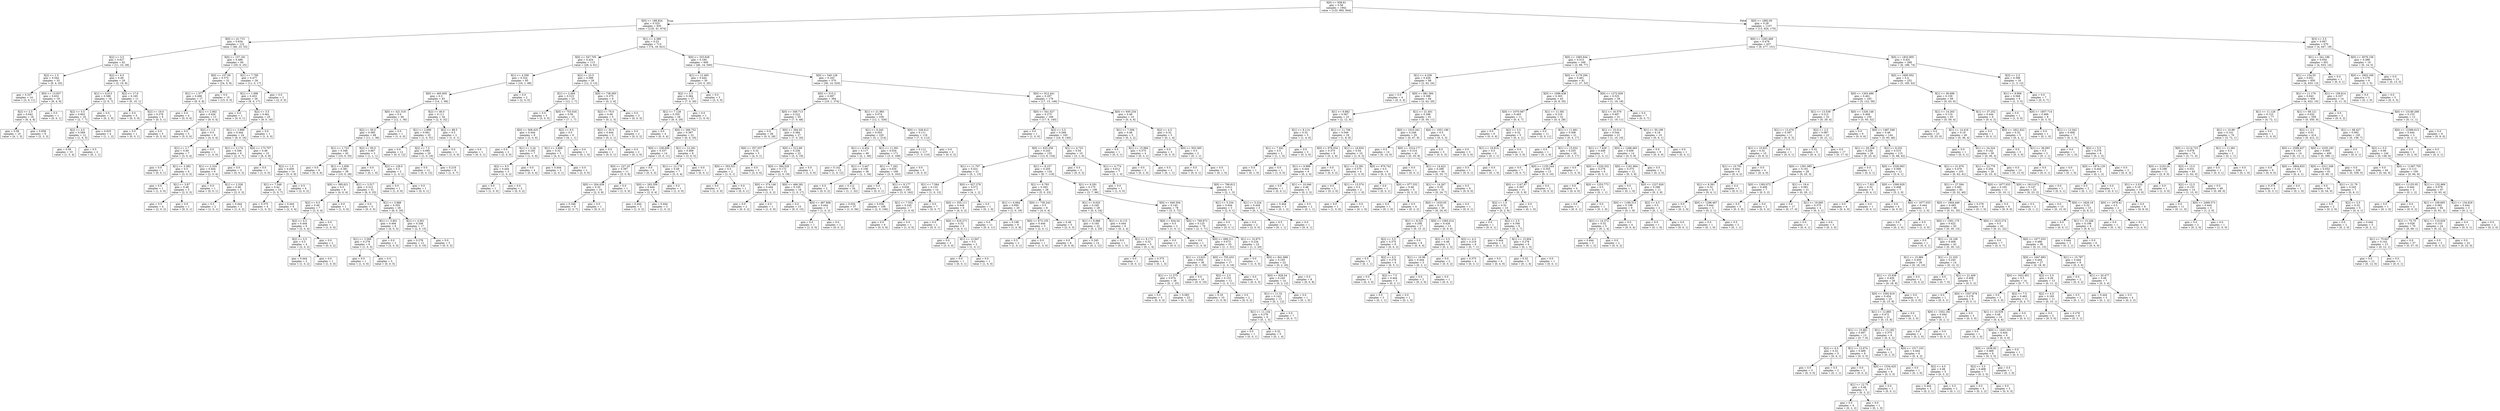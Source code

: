 digraph Tree {
node [shape=box] ;
0 [label="X[0] <= 938.81\ngini = 0.56\nsamples = 1942\nvalue = [133, 965, 844]"] ;
1 [label="X[0] <= 188.824\ngini = 0.325\nsamples = 835\nvalue = [120, 41, 674]"] ;
0 -> 1 [labeldistance=2.5, labelangle=45, headlabel="True"] ;
2 [label="X[0] <= 41.715\ngini = 0.634\nsamples = 122\nvalue = [46, 23, 53]"] ;
1 -> 2 ;
3 [label="X[2] <= 3.5\ngini = 0.627\nsamples = 62\nvalue = [11, 23, 28]"] ;
2 -> 3 ;
4 [label="X[2] <= 1.5\ngini = 0.544\nsamples = 33\nvalue = [9, 4, 20]"] ;
3 -> 4 ;
5 [label="gini = 0.337\nsamples = 14\nvalue = [3, 0, 11]"] ;
4 -> 5 ;
6 [label="X[0] <= 13.937\ngini = 0.632\nsamples = 19\nvalue = [6, 4, 9]"] ;
4 -> 6 ;
7 [label="X[2] <= 2.5\ngini = 0.642\nsamples = 18\nvalue = [6, 4, 8]"] ;
6 -> 7 ;
8 [label="gini = 0.58\nsamples = 10\nvalue = [4, 1, 5]"] ;
7 -> 8 ;
9 [label="gini = 0.656\nsamples = 8\nvalue = [2, 3, 3]"] ;
7 -> 9 ;
10 [label="gini = 0.0\nsamples = 1\nvalue = [0, 0, 1]"] ;
6 -> 10 ;
11 [label="X[2] <= 6.5\ngini = 0.49\nsamples = 29\nvalue = [2, 19, 8]"] ;
3 -> 11 ;
12 [label="X[1] <= 0.013\ngini = 0.586\nsamples = 18\nvalue = [2, 9, 7]"] ;
11 -> 12 ;
13 [label="X[2] <= 5.5\ngini = 0.602\nsamples = 16\nvalue = [2, 7, 7]"] ;
12 -> 13 ;
14 [label="X[2] <= 4.5\ngini = 0.569\nsamples = 12\nvalue = [1, 6, 5]"] ;
13 -> 14 ;
15 [label="gini = 0.58\nsamples = 10\nvalue = [1, 5, 4]"] ;
14 -> 15 ;
16 [label="gini = 0.5\nsamples = 2\nvalue = [0, 1, 1]"] ;
14 -> 16 ;
17 [label="gini = 0.625\nsamples = 4\nvalue = [1, 1, 2]"] ;
13 -> 17 ;
18 [label="gini = 0.0\nsamples = 2\nvalue = [0, 2, 0]"] ;
12 -> 18 ;
19 [label="X[2] <= 17.0\ngini = 0.165\nsamples = 11\nvalue = [0, 10, 1]"] ;
11 -> 19 ;
20 [label="gini = 0.0\nsamples = 5\nvalue = [0, 5, 0]"] ;
19 -> 20 ;
21 [label="X[2] <= 19.0\ngini = 0.278\nsamples = 6\nvalue = [0, 5, 1]"] ;
19 -> 21 ;
22 [label="gini = 0.0\nsamples = 1\nvalue = [0, 0, 1]"] ;
21 -> 22 ;
23 [label="gini = 0.0\nsamples = 5\nvalue = [0, 5, 0]"] ;
21 -> 23 ;
24 [label="X[0] <= 157.181\ngini = 0.486\nsamples = 60\nvalue = [35, 0, 25]"] ;
2 -> 24 ;
25 [label="X[0] <= 107.09\ngini = 0.375\nsamples = 32\nvalue = [24, 0, 8]"] ;
24 -> 25 ;
26 [label="X[1] <= 1.577\ngini = 0.498\nsamples = 17\nvalue = [9, 0, 8]"] ;
25 -> 26 ;
27 [label="gini = 0.0\nsamples = 4\nvalue = [0, 0, 4]"] ;
26 -> 27 ;
28 [label="X[1] <= 2.062\ngini = 0.426\nsamples = 13\nvalue = [9, 0, 4]"] ;
26 -> 28 ;
29 [label="gini = 0.0\nsamples = 5\nvalue = [5, 0, 0]"] ;
28 -> 29 ;
30 [label="X[2] <= 1.5\ngini = 0.5\nsamples = 8\nvalue = [4, 0, 4]"] ;
28 -> 30 ;
31 [label="X[1] <= 2.7\ngini = 0.49\nsamples = 7\nvalue = [3, 0, 4]"] ;
30 -> 31 ;
32 [label="gini = 0.0\nsamples = 1\nvalue = [0, 0, 1]"] ;
31 -> 32 ;
33 [label="X[1] <= 3.382\ngini = 0.5\nsamples = 6\nvalue = [3, 0, 3]"] ;
31 -> 33 ;
34 [label="gini = 0.0\nsamples = 1\nvalue = [1, 0, 0]"] ;
33 -> 34 ;
35 [label="X[1] <= 3.87\ngini = 0.48\nsamples = 5\nvalue = [2, 0, 3]"] ;
33 -> 35 ;
36 [label="gini = 0.5\nsamples = 4\nvalue = [2, 0, 2]"] ;
35 -> 36 ;
37 [label="gini = 0.0\nsamples = 1\nvalue = [0, 0, 1]"] ;
35 -> 37 ;
38 [label="gini = 0.0\nsamples = 1\nvalue = [1, 0, 0]"] ;
30 -> 38 ;
39 [label="gini = 0.0\nsamples = 15\nvalue = [15, 0, 0]"] ;
25 -> 39 ;
40 [label="X[1] <= 7.795\ngini = 0.477\nsamples = 28\nvalue = [11, 0, 17]"] ;
24 -> 40 ;
41 [label="X[1] <= 1.096\ngini = 0.453\nsamples = 26\nvalue = [9, 0, 17]"] ;
40 -> 41 ;
42 [label="gini = 0.0\nsamples = 1\nvalue = [0, 0, 1]"] ;
41 -> 42 ;
43 [label="X[2] <= 3.5\ngini = 0.461\nsamples = 25\nvalue = [9, 0, 16]"] ;
41 -> 43 ;
44 [label="X[1] <= 3.899\ngini = 0.444\nsamples = 24\nvalue = [8, 0, 16]"] ;
43 -> 44 ;
45 [label="X[1] <= 3.174\ngini = 0.346\nsamples = 9\nvalue = [2, 0, 7]"] ;
44 -> 45 ;
46 [label="X[1] <= 2.324\ngini = 0.444\nsamples = 6\nvalue = [2, 0, 4]"] ;
45 -> 46 ;
47 [label="gini = 0.0\nsamples = 1\nvalue = [0, 0, 1]"] ;
46 -> 47 ;
48 [label="X[1] <= 2.526\ngini = 0.48\nsamples = 5\nvalue = [2, 0, 3]"] ;
46 -> 48 ;
49 [label="gini = 0.5\nsamples = 2\nvalue = [1, 0, 1]"] ;
48 -> 49 ;
50 [label="gini = 0.444\nsamples = 3\nvalue = [1, 0, 2]"] ;
48 -> 50 ;
51 [label="gini = 0.0\nsamples = 3\nvalue = [0, 0, 3]"] ;
45 -> 51 ;
52 [label="X[0] <= 173.707\ngini = 0.48\nsamples = 15\nvalue = [6, 0, 9]"] ;
44 -> 52 ;
53 [label="gini = 0.0\nsamples = 1\nvalue = [1, 0, 0]"] ;
52 -> 53 ;
54 [label="X[2] <= 1.5\ngini = 0.459\nsamples = 14\nvalue = [5, 0, 9]"] ;
52 -> 54 ;
55 [label="X[1] <= 7.548\ngini = 0.42\nsamples = 10\nvalue = [3, 0, 7]"] ;
54 -> 55 ;
56 [label="gini = 0.375\nsamples = 4\nvalue = [1, 0, 3]"] ;
55 -> 56 ;
57 [label="gini = 0.444\nsamples = 6\nvalue = [2, 0, 4]"] ;
55 -> 57 ;
58 [label="gini = 0.5\nsamples = 4\nvalue = [2, 0, 2]"] ;
54 -> 58 ;
59 [label="gini = 0.0\nsamples = 1\nvalue = [1, 0, 0]"] ;
43 -> 59 ;
60 [label="gini = 0.0\nsamples = 2\nvalue = [2, 0, 0]"] ;
40 -> 60 ;
61 [label="X[1] <= 4.389\ngini = 0.23\nsamples = 713\nvalue = [74, 18, 621]"] ;
1 -> 61 ;
62 [label="X[0] <= 547.705\ngini = 0.424\nsamples = 113\nvalue = [28, 4, 81]"] ;
61 -> 62 ;
63 [label="X[1] <= 4.358\ngini = 0.324\nsamples = 85\nvalue = [16, 1, 68]"] ;
62 -> 63 ;
64 [label="X[0] <= 465.605\ngini = 0.3\nsamples = 83\nvalue = [14, 1, 68]"] ;
63 -> 64 ;
65 [label="X[0] <= 421.516\ngini = 0.4\nsamples = 49\nvalue = [12, 1, 36]"] ;
64 -> 65 ;
66 [label="X[2] <= 59.5\ngini = 0.385\nsamples = 48\nvalue = [11, 1, 36]"] ;
65 -> 66 ;
67 [label="X[1] <= 1.723\ngini = 0.346\nsamples = 45\nvalue = [10, 0, 35]"] ;
66 -> 67 ;
68 [label="gini = 0.0\nsamples = 6\nvalue = [0, 0, 6]"] ;
67 -> 68 ;
69 [label="X[1] <= 2.856\ngini = 0.381\nsamples = 39\nvalue = [10, 0, 29]"] ;
67 -> 69 ;
70 [label="X[0] <= 395.621\ngini = 0.5\nsamples = 8\nvalue = [4, 0, 4]"] ;
69 -> 70 ;
71 [label="X[2] <= 6.5\ngini = 0.49\nsamples = 7\nvalue = [3, 0, 4]"] ;
70 -> 71 ;
72 [label="X[2] <= 4.5\ngini = 0.444\nsamples = 6\nvalue = [2, 0, 4]"] ;
71 -> 72 ;
73 [label="X[2] <= 3.5\ngini = 0.5\nsamples = 4\nvalue = [2, 0, 2]"] ;
72 -> 73 ;
74 [label="gini = 0.444\nsamples = 3\nvalue = [1, 0, 2]"] ;
73 -> 74 ;
75 [label="gini = 0.0\nsamples = 1\nvalue = [1, 0, 0]"] ;
73 -> 75 ;
76 [label="gini = 0.0\nsamples = 2\nvalue = [0, 0, 2]"] ;
72 -> 76 ;
77 [label="gini = 0.0\nsamples = 1\nvalue = [1, 0, 0]"] ;
71 -> 77 ;
78 [label="gini = 0.0\nsamples = 1\nvalue = [1, 0, 0]"] ;
70 -> 78 ;
79 [label="X[1] <= 3.517\ngini = 0.312\nsamples = 31\nvalue = [6, 0, 25]"] ;
69 -> 79 ;
80 [label="gini = 0.0\nsamples = 5\nvalue = [0, 0, 5]"] ;
79 -> 80 ;
81 [label="X[1] <= 3.888\ngini = 0.355\nsamples = 26\nvalue = [6, 0, 20]"] ;
79 -> 81 ;
82 [label="X[1] <= 3.801\ngini = 0.494\nsamples = 9\nvalue = [4, 0, 5]"] ;
81 -> 82 ;
83 [label="X[1] <= 3.569\ngini = 0.278\nsamples = 6\nvalue = [1, 0, 5]"] ;
82 -> 83 ;
84 [label="gini = 0.0\nsamples = 1\nvalue = [1, 0, 0]"] ;
83 -> 84 ;
85 [label="gini = 0.0\nsamples = 5\nvalue = [0, 0, 5]"] ;
83 -> 85 ;
86 [label="gini = 0.0\nsamples = 3\nvalue = [3, 0, 0]"] ;
82 -> 86 ;
87 [label="X[1] <= 4.001\ngini = 0.208\nsamples = 17\nvalue = [2, 0, 15]"] ;
81 -> 87 ;
88 [label="gini = 0.278\nsamples = 12\nvalue = [2, 0, 10]"] ;
87 -> 88 ;
89 [label="gini = 0.0\nsamples = 5\nvalue = [0, 0, 5]"] ;
87 -> 89 ;
90 [label="X[2] <= 95.0\ngini = 0.667\nsamples = 3\nvalue = [1, 1, 1]"] ;
66 -> 90 ;
91 [label="gini = 0.0\nsamples = 1\nvalue = [0, 1, 0]"] ;
90 -> 91 ;
92 [label="X[2] <= 128.0\ngini = 0.5\nsamples = 2\nvalue = [1, 0, 1]"] ;
90 -> 92 ;
93 [label="gini = 0.0\nsamples = 1\nvalue = [1, 0, 0]"] ;
92 -> 93 ;
94 [label="gini = 0.0\nsamples = 1\nvalue = [0, 0, 1]"] ;
92 -> 94 ;
95 [label="gini = 0.0\nsamples = 1\nvalue = [1, 0, 0]"] ;
65 -> 95 ;
96 [label="X[2] <= 46.0\ngini = 0.111\nsamples = 34\nvalue = [2, 0, 32]"] ;
64 -> 96 ;
97 [label="X[1] <= 2.699\ngini = 0.061\nsamples = 32\nvalue = [1, 0, 31]"] ;
96 -> 97 ;
98 [label="gini = 0.0\nsamples = 12\nvalue = [0, 0, 12]"] ;
97 -> 98 ;
99 [label="X[2] <= 7.5\ngini = 0.095\nsamples = 20\nvalue = [1, 0, 19]"] ;
97 -> 99 ;
100 [label="gini = 0.0\nsamples = 12\nvalue = [0, 0, 12]"] ;
99 -> 100 ;
101 [label="gini = 0.219\nsamples = 8\nvalue = [1, 0, 7]"] ;
99 -> 101 ;
102 [label="X[2] <= 89.5\ngini = 0.5\nsamples = 2\nvalue = [1, 0, 1]"] ;
96 -> 102 ;
103 [label="gini = 0.0\nsamples = 1\nvalue = [1, 0, 0]"] ;
102 -> 103 ;
104 [label="gini = 0.0\nsamples = 1\nvalue = [0, 0, 1]"] ;
102 -> 104 ;
105 [label="gini = 0.0\nsamples = 2\nvalue = [2, 0, 0]"] ;
63 -> 105 ;
106 [label="X[2] <= 23.5\ngini = 0.589\nsamples = 28\nvalue = [12, 3, 13]"] ;
62 -> 106 ;
107 [label="X[1] <= 2.494\ngini = 0.515\nsamples = 20\nvalue = [12, 1, 7]"] ;
106 -> 107 ;
108 [label="gini = 0.0\nsamples = 5\nvalue = [5, 0, 0]"] ;
107 -> 108 ;
109 [label="X[0] <= 753.034\ngini = 0.56\nsamples = 15\nvalue = [7, 1, 7]"] ;
107 -> 109 ;
110 [label="X[0] <= 568.425\ngini = 0.444\nsamples = 9\nvalue = [3, 0, 6]"] ;
109 -> 110 ;
111 [label="gini = 0.0\nsamples = 2\nvalue = [2, 0, 0]"] ;
110 -> 111 ;
112 [label="X[1] <= 3.24\ngini = 0.245\nsamples = 7\nvalue = [1, 0, 6]"] ;
110 -> 112 ;
113 [label="X[2] <= 9.5\ngini = 0.444\nsamples = 3\nvalue = [1, 0, 2]"] ;
112 -> 113 ;
114 [label="gini = 0.0\nsamples = 1\nvalue = [1, 0, 0]"] ;
113 -> 114 ;
115 [label="gini = 0.0\nsamples = 2\nvalue = [0, 0, 2]"] ;
113 -> 115 ;
116 [label="gini = 0.0\nsamples = 4\nvalue = [0, 0, 4]"] ;
112 -> 116 ;
117 [label="X[2] <= 9.5\ngini = 0.5\nsamples = 6\nvalue = [4, 1, 1]"] ;
109 -> 117 ;
118 [label="X[1] <= 3.888\ngini = 0.32\nsamples = 5\nvalue = [4, 0, 1]"] ;
117 -> 118 ;
119 [label="gini = 0.444\nsamples = 3\nvalue = [2, 0, 1]"] ;
118 -> 119 ;
120 [label="gini = 0.0\nsamples = 2\nvalue = [2, 0, 0]"] ;
118 -> 120 ;
121 [label="gini = 0.0\nsamples = 1\nvalue = [0, 1, 0]"] ;
117 -> 121 ;
122 [label="X[0] <= 736.093\ngini = 0.375\nsamples = 8\nvalue = [0, 2, 6]"] ;
106 -> 122 ;
123 [label="X[2] <= 70.0\ngini = 0.48\nsamples = 5\nvalue = [0, 2, 3]"] ;
122 -> 123 ;
124 [label="X[2] <= 35.5\ngini = 0.444\nsamples = 3\nvalue = [0, 2, 1]"] ;
123 -> 124 ;
125 [label="gini = 0.0\nsamples = 1\nvalue = [0, 0, 1]"] ;
124 -> 125 ;
126 [label="gini = 0.0\nsamples = 2\nvalue = [0, 2, 0]"] ;
124 -> 126 ;
127 [label="gini = 0.0\nsamples = 2\nvalue = [0, 0, 2]"] ;
123 -> 127 ;
128 [label="gini = 0.0\nsamples = 3\nvalue = [0, 0, 3]"] ;
122 -> 128 ;
129 [label="X[0] <= 333.628\ngini = 0.184\nsamples = 600\nvalue = [46, 14, 540]"] ;
61 -> 129 ;
130 [label="X[1] <= 12.465\ngini = 0.444\nsamples = 30\nvalue = [10, 0, 20]"] ;
129 -> 130 ;
131 [label="X[2] <= 2.5\ngini = 0.384\nsamples = 27\nvalue = [7, 0, 20]"] ;
130 -> 131 ;
132 [label="X[1] <= 7.128\ngini = 0.355\nsamples = 26\nvalue = [6, 0, 20]"] ;
131 -> 132 ;
133 [label="gini = 0.0\nsamples = 4\nvalue = [0, 0, 4]"] ;
132 -> 133 ;
134 [label="X[0] <= 266.752\ngini = 0.397\nsamples = 22\nvalue = [6, 0, 16]"] ;
132 -> 134 ;
135 [label="X[0] <= 238.606\ngini = 0.337\nsamples = 14\nvalue = [3, 0, 11]"] ;
134 -> 135 ;
136 [label="X[0] <= 227.25\ngini = 0.397\nsamples = 11\nvalue = [3, 0, 8]"] ;
135 -> 136 ;
137 [label="X[0] <= 204.439\ngini = 0.32\nsamples = 10\nvalue = [2, 0, 8]"] ;
136 -> 137 ;
138 [label="gini = 0.346\nsamples = 9\nvalue = [2, 0, 7]"] ;
137 -> 138 ;
139 [label="gini = 0.0\nsamples = 1\nvalue = [0, 0, 1]"] ;
137 -> 139 ;
140 [label="gini = 0.0\nsamples = 1\nvalue = [1, 0, 0]"] ;
136 -> 140 ;
141 [label="gini = 0.0\nsamples = 3\nvalue = [0, 0, 3]"] ;
135 -> 141 ;
142 [label="X[1] <= 12.291\ngini = 0.469\nsamples = 8\nvalue = [3, 0, 5]"] ;
134 -> 142 ;
143 [label="X[1] <= 12.178\ngini = 0.49\nsamples = 7\nvalue = [3, 0, 4]"] ;
142 -> 143 ;
144 [label="X[0] <= 283.359\ngini = 0.444\nsamples = 6\nvalue = [2, 0, 4]"] ;
143 -> 144 ;
145 [label="gini = 0.444\nsamples = 3\nvalue = [1, 0, 2]"] ;
144 -> 145 ;
146 [label="gini = 0.444\nsamples = 3\nvalue = [1, 0, 2]"] ;
144 -> 146 ;
147 [label="gini = 0.0\nsamples = 1\nvalue = [1, 0, 0]"] ;
143 -> 147 ;
148 [label="gini = 0.0\nsamples = 1\nvalue = [0, 0, 1]"] ;
142 -> 148 ;
149 [label="gini = 0.0\nsamples = 1\nvalue = [1, 0, 0]"] ;
131 -> 149 ;
150 [label="gini = 0.0\nsamples = 3\nvalue = [3, 0, 0]"] ;
130 -> 150 ;
151 [label="X[0] <= 540.128\ngini = 0.163\nsamples = 570\nvalue = [36, 14, 520]"] ;
129 -> 151 ;
152 [label="X[0] <= 515.2\ngini = 0.097\nsamples = 394\nvalue = [19, 1, 374]"] ;
151 -> 152 ;
153 [label="X[0] <= 349.713\ngini = 0.222\nsamples = 55\nvalue = [7, 0, 48]"] ;
152 -> 153 ;
154 [label="gini = 0.0\nsamples = 28\nvalue = [0, 0, 28]"] ;
153 -> 154 ;
155 [label="X[0] <= 364.03\ngini = 0.384\nsamples = 27\nvalue = [7, 0, 20]"] ;
153 -> 155 ;
156 [label="X[0] <= 357.037\ngini = 0.32\nsamples = 5\nvalue = [4, 0, 1]"] ;
155 -> 156 ;
157 [label="X[0] <= 353.521\ngini = 0.5\nsamples = 2\nvalue = [1, 0, 1]"] ;
156 -> 157 ;
158 [label="gini = 0.0\nsamples = 1\nvalue = [1, 0, 0]"] ;
157 -> 158 ;
159 [label="gini = 0.0\nsamples = 1\nvalue = [0, 0, 1]"] ;
157 -> 159 ;
160 [label="gini = 0.0\nsamples = 3\nvalue = [3, 0, 0]"] ;
156 -> 160 ;
161 [label="X[0] <= 512.68\ngini = 0.236\nsamples = 22\nvalue = [3, 0, 19]"] ;
155 -> 161 ;
162 [label="X[0] <= 384.529\ngini = 0.172\nsamples = 21\nvalue = [2, 0, 19]"] ;
161 -> 162 ;
163 [label="X[0] <= 374.146\ngini = 0.444\nsamples = 3\nvalue = [1, 0, 2]"] ;
162 -> 163 ;
164 [label="gini = 0.0\nsamples = 2\nvalue = [0, 0, 2]"] ;
163 -> 164 ;
165 [label="gini = 0.0\nsamples = 1\nvalue = [1, 0, 0]"] ;
163 -> 165 ;
166 [label="X[0] <= 466.381\ngini = 0.105\nsamples = 18\nvalue = [1, 0, 17]"] ;
162 -> 166 ;
167 [label="gini = 0.0\nsamples = 15\nvalue = [0, 0, 15]"] ;
166 -> 167 ;
168 [label="X[0] <= 487.808\ngini = 0.444\nsamples = 3\nvalue = [1, 0, 2]"] ;
166 -> 168 ;
169 [label="gini = 0.0\nsamples = 1\nvalue = [1, 0, 0]"] ;
168 -> 169 ;
170 [label="gini = 0.0\nsamples = 2\nvalue = [0, 0, 2]"] ;
168 -> 170 ;
171 [label="gini = 0.0\nsamples = 1\nvalue = [1, 0, 0]"] ;
161 -> 171 ;
172 [label="X[1] <= 21.983\ngini = 0.074\nsamples = 339\nvalue = [12, 1, 326]"] ;
152 -> 172 ;
173 [label="X[1] <= 6.345\ngini = 0.053\nsamples = 220\nvalue = [5, 1, 214]"] ;
172 -> 173 ;
174 [label="X[1] <= 4.452\ngini = 0.117\nsamples = 49\nvalue = [2, 1, 46]"] ;
173 -> 174 ;
175 [label="gini = 0.142\nsamples = 13\nvalue = [1, 0, 12]"] ;
174 -> 175 ;
176 [label="X[1] <= 5.447\ngini = 0.106\nsamples = 36\nvalue = [1, 1, 34]"] ;
174 -> 176 ;
177 [label="gini = 0.0\nsamples = 2\nvalue = [0, 0, 2]"] ;
176 -> 177 ;
178 [label="gini = 0.112\nsamples = 34\nvalue = [1, 1, 32]"] ;
176 -> 178 ;
179 [label="X[1] <= 11.091\ngini = 0.034\nsamples = 171\nvalue = [3, 0, 168]"] ;
173 -> 179 ;
180 [label="X[1] <= 7.262\ngini = 0.035\nsamples = 166\nvalue = [3, 0, 163]"] ;
179 -> 180 ;
181 [label="gini = 0.0\nsamples = 1\nvalue = [0, 0, 1]"] ;
180 -> 181 ;
182 [label="X[1] <= 9.177\ngini = 0.036\nsamples = 165\nvalue = [3, 0, 162]"] ;
180 -> 182 ;
183 [label="gini = 0.034\nsamples = 57\nvalue = [1, 0, 56]"] ;
182 -> 183 ;
184 [label="gini = 0.036\nsamples = 108\nvalue = [2, 0, 106]"] ;
182 -> 184 ;
185 [label="gini = 0.0\nsamples = 5\nvalue = [0, 0, 5]"] ;
179 -> 185 ;
186 [label="X[0] <= 528.612\ngini = 0.111\nsamples = 119\nvalue = [7, 0, 112]"] ;
172 -> 186 ;
187 [label="gini = 0.112\nsamples = 117\nvalue = [7, 0, 110]"] ;
186 -> 187 ;
188 [label="gini = 0.0\nsamples = 2\nvalue = [0, 0, 2]"] ;
186 -> 188 ;
189 [label="X[0] <= 912.441\ngini = 0.297\nsamples = 176\nvalue = [17, 13, 146]"] ;
151 -> 189 ;
190 [label="X[0] <= 541.027\ngini = 0.275\nsamples = 166\nvalue = [17, 9, 140]"] ;
189 -> 190 ;
191 [label="gini = 0.0\nsamples = 1\nvalue = [1, 0, 0]"] ;
190 -> 191 ;
192 [label="X[2] <= 5.5\ngini = 0.268\nsamples = 165\nvalue = [16, 9, 140]"] ;
190 -> 192 ;
193 [label="X[0] <= 633.256\ngini = 0.243\nsamples = 155\nvalue = [13, 8, 134]"] ;
192 -> 193 ;
194 [label="X[1] <= 11.707\ngini = 0.431\nsamples = 21\nvalue = [5, 1, 15]"] ;
193 -> 194 ;
195 [label="X[1] <= 7.584\ngini = 0.133\nsamples = 14\nvalue = [1, 0, 13]"] ;
194 -> 195 ;
196 [label="X[1] <= 7.552\ngini = 0.245\nsamples = 7\nvalue = [1, 0, 6]"] ;
195 -> 196 ;
197 [label="gini = 0.0\nsamples = 6\nvalue = [0, 0, 6]"] ;
196 -> 197 ;
198 [label="gini = 0.0\nsamples = 1\nvalue = [1, 0, 0]"] ;
196 -> 198 ;
199 [label="gini = 0.0\nsamples = 7\nvalue = [0, 0, 7]"] ;
195 -> 199 ;
200 [label="X[0] <= 627.276\ngini = 0.571\nsamples = 7\nvalue = [4, 1, 2]"] ;
194 -> 200 ;
201 [label="X[0] <= 555.111\ngini = 0.444\nsamples = 6\nvalue = [4, 0, 2]"] ;
200 -> 201 ;
202 [label="gini = 0.0\nsamples = 1\nvalue = [0, 0, 1]"] ;
201 -> 202 ;
203 [label="X[0] <= 616.271\ngini = 0.32\nsamples = 5\nvalue = [4, 0, 1]"] ;
201 -> 203 ;
204 [label="gini = 0.0\nsamples = 3\nvalue = [3, 0, 0]"] ;
203 -> 204 ;
205 [label="X[1] <= 12.947\ngini = 0.5\nsamples = 2\nvalue = [1, 0, 1]"] ;
203 -> 205 ;
206 [label="gini = 0.0\nsamples = 1\nvalue = [0, 0, 1]"] ;
205 -> 206 ;
207 [label="gini = 0.0\nsamples = 1\nvalue = [1, 0, 0]"] ;
205 -> 207 ;
208 [label="gini = 0.0\nsamples = 1\nvalue = [0, 1, 0]"] ;
200 -> 208 ;
209 [label="X[1] <= 8.157\ngini = 0.205\nsamples = 134\nvalue = [8, 7, 119]"] ;
193 -> 209 ;
210 [label="X[1] <= 6.793\ngini = 0.293\nsamples = 28\nvalue = [5, 0, 23]"] ;
209 -> 210 ;
211 [label="X[1] <= 6.664\ngini = 0.095\nsamples = 20\nvalue = [1, 0, 19]"] ;
210 -> 211 ;
212 [label="gini = 0.0\nsamples = 11\nvalue = [0, 0, 11]"] ;
211 -> 212 ;
213 [label="gini = 0.198\nsamples = 9\nvalue = [1, 0, 8]"] ;
211 -> 213 ;
214 [label="X[0] <= 730.243\ngini = 0.5\nsamples = 8\nvalue = [4, 0, 4]"] ;
210 -> 214 ;
215 [label="X[0] <= 673.155\ngini = 0.444\nsamples = 3\nvalue = [2, 0, 1]"] ;
214 -> 215 ;
216 [label="gini = 0.5\nsamples = 2\nvalue = [1, 0, 1]"] ;
215 -> 216 ;
217 [label="gini = 0.0\nsamples = 1\nvalue = [1, 0, 0]"] ;
215 -> 217 ;
218 [label="gini = 0.48\nsamples = 5\nvalue = [2, 0, 3]"] ;
214 -> 218 ;
219 [label="X[1] <= 9.291\ngini = 0.175\nsamples = 106\nvalue = [3, 7, 96]"] ;
209 -> 219 ;
220 [label="X[1] <= 9.025\ngini = 0.245\nsamples = 28\nvalue = [0, 4, 24]"] ;
219 -> 220 ;
221 [label="X[1] <= 8.968\ngini = 0.165\nsamples = 22\nvalue = [0, 2, 20]"] ;
220 -> 221 ;
222 [label="gini = 0.0\nsamples = 8\nvalue = [0, 0, 8]"] ;
221 -> 222 ;
223 [label="gini = 0.245\nsamples = 14\nvalue = [0, 2, 12]"] ;
221 -> 223 ;
224 [label="X[1] <= 9.115\ngini = 0.444\nsamples = 6\nvalue = [0, 2, 4]"] ;
220 -> 224 ;
225 [label="gini = 0.0\nsamples = 1\nvalue = [0, 1, 0]"] ;
224 -> 225 ;
226 [label="X[1] <= 9.172\ngini = 0.32\nsamples = 5\nvalue = [0, 1, 4]"] ;
224 -> 226 ;
227 [label="gini = 0.0\nsamples = 1\nvalue = [0, 0, 1]"] ;
226 -> 227 ;
228 [label="gini = 0.375\nsamples = 4\nvalue = [0, 1, 3]"] ;
226 -> 228 ;
229 [label="X[0] <= 640.504\ngini = 0.145\nsamples = 78\nvalue = [3, 3, 72]"] ;
219 -> 229 ;
230 [label="X[0] <= 634.54\ngini = 0.5\nsamples = 2\nvalue = [1, 0, 1]"] ;
229 -> 230 ;
231 [label="gini = 0.0\nsamples = 1\nvalue = [0, 0, 1]"] ;
230 -> 231 ;
232 [label="gini = 0.0\nsamples = 1\nvalue = [1, 0, 0]"] ;
230 -> 232 ;
233 [label="X[0] <= 769.873\ngini = 0.125\nsamples = 76\nvalue = [2, 3, 71]"] ;
229 -> 233 ;
234 [label="X[0] <= 699.311\ngini = 0.073\nsamples = 53\nvalue = [1, 1, 51]"] ;
233 -> 234 ;
235 [label="X[1] <= 13.623\ngini = 0.054\nsamples = 36\nvalue = [0, 1, 35]"] ;
234 -> 235 ;
236 [label="X[1] <= 11.575\ngini = 0.074\nsamples = 26\nvalue = [0, 1, 25]"] ;
235 -> 236 ;
237 [label="gini = 0.0\nsamples = 3\nvalue = [0, 0, 3]"] ;
236 -> 237 ;
238 [label="gini = 0.083\nsamples = 23\nvalue = [0, 1, 22]"] ;
236 -> 238 ;
239 [label="gini = 0.0\nsamples = 10\nvalue = [0, 0, 10]"] ;
235 -> 239 ;
240 [label="X[0] <= 705.433\ngini = 0.111\nsamples = 17\nvalue = [1, 0, 16]"] ;
234 -> 240 ;
241 [label="X[2] <= 2.5\ngini = 0.153\nsamples = 12\nvalue = [1, 0, 11]"] ;
240 -> 241 ;
242 [label="gini = 0.18\nsamples = 10\nvalue = [1, 0, 9]"] ;
241 -> 242 ;
243 [label="gini = 0.0\nsamples = 2\nvalue = [0, 0, 2]"] ;
241 -> 243 ;
244 [label="gini = 0.0\nsamples = 5\nvalue = [0, 0, 5]"] ;
240 -> 244 ;
245 [label="X[1] <= 10.875\ngini = 0.234\nsamples = 23\nvalue = [1, 2, 20]"] ;
233 -> 245 ;
246 [label="gini = 0.0\nsamples = 1\nvalue = [1, 0, 0]"] ;
245 -> 246 ;
247 [label="X[0] <= 841.668\ngini = 0.165\nsamples = 22\nvalue = [0, 2, 20]"] ;
245 -> 247 ;
248 [label="X[0] <= 828.54\ngini = 0.245\nsamples = 14\nvalue = [0, 2, 12]"] ;
247 -> 248 ;
249 [label="X[1] <= 11.32\ngini = 0.142\nsamples = 13\nvalue = [0, 1, 12]"] ;
248 -> 249 ;
250 [label="X[1] <= 11.134\ngini = 0.278\nsamples = 6\nvalue = [0, 1, 5]"] ;
249 -> 250 ;
251 [label="gini = 0.0\nsamples = 1\nvalue = [0, 0, 1]"] ;
250 -> 251 ;
252 [label="gini = 0.32\nsamples = 5\nvalue = [0, 1, 4]"] ;
250 -> 252 ;
253 [label="gini = 0.0\nsamples = 7\nvalue = [0, 0, 7]"] ;
249 -> 253 ;
254 [label="gini = 0.0\nsamples = 1\nvalue = [0, 1, 0]"] ;
248 -> 254 ;
255 [label="gini = 0.0\nsamples = 8\nvalue = [0, 0, 8]"] ;
247 -> 255 ;
256 [label="X[1] <= 4.723\ngini = 0.54\nsamples = 10\nvalue = [3, 1, 6]"] ;
192 -> 256 ;
257 [label="gini = 0.0\nsamples = 3\nvalue = [0, 0, 3]"] ;
256 -> 257 ;
258 [label="X[1] <= 4.774\ngini = 0.612\nsamples = 7\nvalue = [3, 1, 3]"] ;
256 -> 258 ;
259 [label="gini = 0.0\nsamples = 1\nvalue = [1, 0, 0]"] ;
258 -> 259 ;
260 [label="X[0] <= 799.812\ngini = 0.611\nsamples = 6\nvalue = [2, 1, 3]"] ;
258 -> 260 ;
261 [label="X[1] <= 5.234\ngini = 0.444\nsamples = 3\nvalue = [2, 0, 1]"] ;
260 -> 261 ;
262 [label="gini = 0.0\nsamples = 1\nvalue = [0, 0, 1]"] ;
261 -> 262 ;
263 [label="gini = 0.0\nsamples = 2\nvalue = [2, 0, 0]"] ;
261 -> 263 ;
264 [label="X[1] <= 5.224\ngini = 0.444\nsamples = 3\nvalue = [0, 1, 2]"] ;
260 -> 264 ;
265 [label="gini = 0.5\nsamples = 2\nvalue = [0, 1, 1]"] ;
264 -> 265 ;
266 [label="gini = 0.0\nsamples = 1\nvalue = [0, 0, 1]"] ;
264 -> 266 ;
267 [label="X[0] <= 930.234\ngini = 0.48\nsamples = 10\nvalue = [0, 4, 6]"] ;
189 -> 267 ;
268 [label="X[1] <= 7.506\ngini = 0.48\nsamples = 5\nvalue = [0, 3, 2]"] ;
267 -> 268 ;
269 [label="gini = 0.0\nsamples = 1\nvalue = [0, 0, 1]"] ;
268 -> 269 ;
270 [label="X[1] <= 15.994\ngini = 0.375\nsamples = 4\nvalue = [0, 3, 1]"] ;
268 -> 270 ;
271 [label="gini = 0.0\nsamples = 2\nvalue = [0, 2, 0]"] ;
270 -> 271 ;
272 [label="gini = 0.5\nsamples = 2\nvalue = [0, 1, 1]"] ;
270 -> 272 ;
273 [label="X[2] <= 4.5\ngini = 0.32\nsamples = 5\nvalue = [0, 1, 4]"] ;
267 -> 273 ;
274 [label="gini = 0.0\nsamples = 3\nvalue = [0, 0, 3]"] ;
273 -> 274 ;
275 [label="X[0] <= 933.365\ngini = 0.5\nsamples = 2\nvalue = [0, 1, 1]"] ;
273 -> 275 ;
276 [label="gini = 0.0\nsamples = 1\nvalue = [0, 0, 1]"] ;
275 -> 276 ;
277 [label="gini = 0.0\nsamples = 1\nvalue = [0, 1, 0]"] ;
275 -> 277 ;
278 [label="X[0] <= 1882.65\ngini = 0.28\nsamples = 1107\nvalue = [13, 924, 170]"] ;
0 -> 278 [labeldistance=2.5, labelangle=-45, headlabel="False"] ;
279 [label="X[0] <= 1283.468\ngini = 0.478\nsamples = 437\nvalue = [9, 277, 151]"] ;
278 -> 279 ;
280 [label="X[0] <= 1065.644\ngini = 0.515\nsamples = 169\nvalue = [3, 89, 77]"] ;
279 -> 280 ;
281 [label="X[1] <= 4.339\ngini = 0.429\nsamples = 88\nvalue = [2, 62, 24]"] ;
280 -> 281 ;
282 [label="gini = 0.0\nsamples = 4\nvalue = [0, 0, 4]"] ;
281 -> 282 ;
283 [label="X[0] <= 981.384\ngini = 0.398\nsamples = 84\nvalue = [2, 62, 20]"] ;
281 -> 283 ;
284 [label="X[1] <= 9.882\ngini = 0.567\nsamples = 23\nvalue = [2, 12, 9]"] ;
283 -> 284 ;
285 [label="X[1] <= 8.114\ngini = 0.32\nsamples = 5\nvalue = [1, 4, 0]"] ;
284 -> 285 ;
286 [label="X[1] <= 7.441\ngini = 0.5\nsamples = 2\nvalue = [1, 1, 0]"] ;
285 -> 286 ;
287 [label="gini = 0.0\nsamples = 1\nvalue = [0, 1, 0]"] ;
286 -> 287 ;
288 [label="gini = 0.0\nsamples = 1\nvalue = [1, 0, 0]"] ;
286 -> 288 ;
289 [label="gini = 0.0\nsamples = 3\nvalue = [0, 3, 0]"] ;
285 -> 289 ;
290 [label="X[1] <= 11.706\ngini = 0.549\nsamples = 18\nvalue = [1, 8, 9]"] ;
284 -> 290 ;
291 [label="X[0] <= 978.034\ngini = 0.375\nsamples = 8\nvalue = [0, 2, 6]"] ;
290 -> 291 ;
292 [label="X[1] <= 9.899\ngini = 0.444\nsamples = 6\nvalue = [0, 2, 4]"] ;
291 -> 292 ;
293 [label="gini = 0.0\nsamples = 1\nvalue = [0, 0, 1]"] ;
292 -> 293 ;
294 [label="X[1] <= 10.046\ngini = 0.48\nsamples = 5\nvalue = [0, 2, 3]"] ;
292 -> 294 ;
295 [label="gini = 0.444\nsamples = 3\nvalue = [0, 1, 2]"] ;
294 -> 295 ;
296 [label="gini = 0.5\nsamples = 2\nvalue = [0, 1, 1]"] ;
294 -> 296 ;
297 [label="gini = 0.0\nsamples = 2\nvalue = [0, 0, 2]"] ;
291 -> 297 ;
298 [label="X[1] <= 16.834\ngini = 0.54\nsamples = 10\nvalue = [1, 6, 3]"] ;
290 -> 298 ;
299 [label="X[1] <= 13.391\ngini = 0.375\nsamples = 4\nvalue = [1, 3, 0]"] ;
298 -> 299 ;
300 [label="gini = 0.0\nsamples = 2\nvalue = [0, 2, 0]"] ;
299 -> 300 ;
301 [label="X[1] <= 13.574\ngini = 0.5\nsamples = 2\nvalue = [1, 1, 0]"] ;
299 -> 301 ;
302 [label="gini = 0.0\nsamples = 1\nvalue = [1, 0, 0]"] ;
301 -> 302 ;
303 [label="gini = 0.0\nsamples = 1\nvalue = [0, 1, 0]"] ;
301 -> 303 ;
304 [label="X[0] <= 970.742\ngini = 0.5\nsamples = 6\nvalue = [0, 3, 3]"] ;
298 -> 304 ;
305 [label="gini = 0.0\nsamples = 1\nvalue = [0, 0, 1]"] ;
304 -> 305 ;
306 [label="X[0] <= 977.332\ngini = 0.48\nsamples = 5\nvalue = [0, 3, 2]"] ;
304 -> 306 ;
307 [label="gini = 0.0\nsamples = 1\nvalue = [0, 1, 0]"] ;
306 -> 307 ;
308 [label="gini = 0.5\nsamples = 4\nvalue = [0, 2, 2]"] ;
306 -> 308 ;
309 [label="X[1] <= 21.401\ngini = 0.296\nsamples = 61\nvalue = [0, 50, 11]"] ;
283 -> 309 ;
310 [label="X[0] <= 1010.341\ngini = 0.249\nsamples = 55\nvalue = [0, 47, 8]"] ;
309 -> 310 ;
311 [label="gini = 0.0\nsamples = 14\nvalue = [0, 14, 0]"] ;
310 -> 311 ;
312 [label="X[0] <= 1014.177\ngini = 0.314\nsamples = 41\nvalue = [0, 33, 8]"] ;
310 -> 312 ;
313 [label="gini = 0.0\nsamples = 1\nvalue = [0, 0, 1]"] ;
312 -> 313 ;
314 [label="X[1] <= 14.422\ngini = 0.289\nsamples = 40\nvalue = [0, 33, 7]"] ;
312 -> 314 ;
315 [label="X[1] <= 14.267\ngini = 0.35\nsamples = 31\nvalue = [0, 24, 7]"] ;
314 -> 315 ;
316 [label="X[0] <= 1033.65\ngini = 0.32\nsamples = 30\nvalue = [0, 24, 6]"] ;
315 -> 316 ;
317 [label="X[1] <= 8.521\ngini = 0.208\nsamples = 17\nvalue = [0, 15, 2]"] ;
316 -> 317 ;
318 [label="X[2] <= 5.5\ngini = 0.375\nsamples = 8\nvalue = [0, 6, 2]"] ;
317 -> 318 ;
319 [label="gini = 0.5\nsamples = 2\nvalue = [0, 1, 1]"] ;
318 -> 319 ;
320 [label="X[2] <= 6.5\ngini = 0.278\nsamples = 6\nvalue = [0, 5, 1]"] ;
318 -> 320 ;
321 [label="gini = 0.0\nsamples = 3\nvalue = [0, 3, 0]"] ;
320 -> 321 ;
322 [label="X[2] <= 7.5\ngini = 0.444\nsamples = 3\nvalue = [0, 2, 1]"] ;
320 -> 322 ;
323 [label="gini = 0.5\nsamples = 2\nvalue = [0, 1, 1]"] ;
322 -> 323 ;
324 [label="gini = 0.0\nsamples = 1\nvalue = [0, 1, 0]"] ;
322 -> 324 ;
325 [label="gini = 0.0\nsamples = 9\nvalue = [0, 9, 0]"] ;
317 -> 325 ;
326 [label="X[0] <= 1065.014\ngini = 0.426\nsamples = 13\nvalue = [0, 9, 4]"] ;
316 -> 326 ;
327 [label="X[2] <= 5.5\ngini = 0.48\nsamples = 5\nvalue = [0, 2, 3]"] ;
326 -> 327 ;
328 [label="X[1] <= 10.96\ngini = 0.444\nsamples = 3\nvalue = [0, 2, 1]"] ;
327 -> 328 ;
329 [label="gini = 0.0\nsamples = 2\nvalue = [0, 2, 0]"] ;
328 -> 329 ;
330 [label="gini = 0.0\nsamples = 1\nvalue = [0, 0, 1]"] ;
328 -> 330 ;
331 [label="gini = 0.0\nsamples = 2\nvalue = [0, 0, 2]"] ;
327 -> 331 ;
332 [label="X[2] <= 4.5\ngini = 0.219\nsamples = 8\nvalue = [0, 7, 1]"] ;
326 -> 332 ;
333 [label="gini = 0.375\nsamples = 4\nvalue = [0, 3, 1]"] ;
332 -> 333 ;
334 [label="gini = 0.0\nsamples = 4\nvalue = [0, 4, 0]"] ;
332 -> 334 ;
335 [label="gini = 0.0\nsamples = 1\nvalue = [0, 0, 1]"] ;
315 -> 335 ;
336 [label="gini = 0.0\nsamples = 9\nvalue = [0, 9, 0]"] ;
314 -> 336 ;
337 [label="X[0] <= 1051.196\ngini = 0.5\nsamples = 6\nvalue = [0, 3, 3]"] ;
309 -> 337 ;
338 [label="gini = 0.0\nsamples = 3\nvalue = [0, 0, 3]"] ;
337 -> 338 ;
339 [label="gini = 0.0\nsamples = 3\nvalue = [0, 3, 0]"] ;
337 -> 339 ;
340 [label="X[0] <= 1179.294\ngini = 0.461\nsamples = 81\nvalue = [1, 27, 53]"] ;
280 -> 340 ;
341 [label="X[0] <= 1096.438\ngini = 0.303\nsamples = 43\nvalue = [0, 8, 35]"] ;
340 -> 341 ;
342 [label="X[0] <= 1070.087\ngini = 0.463\nsamples = 11\nvalue = [0, 4, 7]"] ;
341 -> 342 ;
343 [label="gini = 0.0\nsamples = 6\nvalue = [0, 0, 6]"] ;
342 -> 343 ;
344 [label="X[2] <= 3.5\ngini = 0.32\nsamples = 5\nvalue = [0, 4, 1]"] ;
342 -> 344 ;
345 [label="X[1] <= 18.814\ngini = 0.5\nsamples = 2\nvalue = [0, 1, 1]"] ;
344 -> 345 ;
346 [label="gini = 0.0\nsamples = 1\nvalue = [0, 0, 1]"] ;
345 -> 346 ;
347 [label="gini = 0.0\nsamples = 1\nvalue = [0, 1, 0]"] ;
345 -> 347 ;
348 [label="gini = 0.0\nsamples = 3\nvalue = [0, 3, 0]"] ;
344 -> 348 ;
349 [label="X[1] <= 11.581\ngini = 0.219\nsamples = 32\nvalue = [0, 4, 28]"] ;
341 -> 349 ;
350 [label="gini = 0.0\nsamples = 11\nvalue = [0, 0, 11]"] ;
349 -> 350 ;
351 [label="X[1] <= 11.661\ngini = 0.308\nsamples = 21\nvalue = [0, 4, 17]"] ;
349 -> 351 ;
352 [label="gini = 0.0\nsamples = 1\nvalue = [0, 1, 0]"] ;
351 -> 352 ;
353 [label="X[1] <= 15.632\ngini = 0.255\nsamples = 20\nvalue = [0, 3, 17]"] ;
351 -> 353 ;
354 [label="gini = 0.0\nsamples = 7\nvalue = [0, 0, 7]"] ;
353 -> 354 ;
355 [label="X[0] <= 1155.244\ngini = 0.355\nsamples = 13\nvalue = [0, 3, 10]"] ;
353 -> 355 ;
356 [label="X[0] <= 1147.87\ngini = 0.397\nsamples = 11\nvalue = [0, 3, 8]"] ;
355 -> 356 ;
357 [label="X[2] <= 1.5\ngini = 0.32\nsamples = 10\nvalue = [0, 2, 8]"] ;
356 -> 357 ;
358 [label="gini = 0.0\nsamples = 1\nvalue = [0, 0, 1]"] ;
357 -> 358 ;
359 [label="X[2] <= 2.5\ngini = 0.346\nsamples = 9\nvalue = [0, 2, 7]"] ;
357 -> 359 ;
360 [label="gini = 0.444\nsamples = 3\nvalue = [0, 1, 2]"] ;
359 -> 360 ;
361 [label="X[1] <= 15.804\ngini = 0.278\nsamples = 6\nvalue = [0, 1, 5]"] ;
359 -> 361 ;
362 [label="gini = 0.32\nsamples = 5\nvalue = [0, 1, 4]"] ;
361 -> 362 ;
363 [label="gini = 0.0\nsamples = 1\nvalue = [0, 0, 1]"] ;
361 -> 363 ;
364 [label="gini = 0.0\nsamples = 1\nvalue = [0, 1, 0]"] ;
356 -> 364 ;
365 [label="gini = 0.0\nsamples = 2\nvalue = [0, 0, 2]"] ;
355 -> 365 ;
366 [label="X[0] <= 1272.926\ngini = 0.525\nsamples = 38\nvalue = [1, 19, 18]"] ;
340 -> 366 ;
367 [label="X[1] <= 16.579\ngini = 0.497\nsamples = 31\nvalue = [1, 19, 11]"] ;
366 -> 367 ;
368 [label="X[1] <= 10.014\ngini = 0.544\nsamples = 21\nvalue = [1, 10, 10]"] ;
367 -> 368 ;
369 [label="X[1] <= 7.426\ngini = 0.449\nsamples = 7\nvalue = [1, 5, 1]"] ;
368 -> 369 ;
370 [label="gini = 0.0\nsamples = 1\nvalue = [1, 0, 0]"] ;
369 -> 370 ;
371 [label="X[0] <= 1220.332\ngini = 0.278\nsamples = 6\nvalue = [0, 5, 1]"] ;
369 -> 371 ;
372 [label="gini = 0.0\nsamples = 4\nvalue = [0, 4, 0]"] ;
371 -> 372 ;
373 [label="X[0] <= 1253.773\ngini = 0.5\nsamples = 2\nvalue = [0, 1, 1]"] ;
371 -> 373 ;
374 [label="gini = 0.0\nsamples = 1\nvalue = [0, 0, 1]"] ;
373 -> 374 ;
375 [label="gini = 0.0\nsamples = 1\nvalue = [0, 1, 0]"] ;
373 -> 375 ;
376 [label="X[0] <= 1268.483\ngini = 0.459\nsamples = 14\nvalue = [0, 5, 9]"] ;
368 -> 376 ;
377 [label="X[0] <= 1181.864\ngini = 0.375\nsamples = 12\nvalue = [0, 3, 9]"] ;
376 -> 377 ;
378 [label="gini = 0.0\nsamples = 1\nvalue = [0, 1, 0]"] ;
377 -> 378 ;
379 [label="X[0] <= 1227.926\ngini = 0.298\nsamples = 11\nvalue = [0, 2, 9]"] ;
377 -> 379 ;
380 [label="X[0] <= 1189.313\ngini = 0.198\nsamples = 9\nvalue = [0, 1, 8]"] ;
379 -> 380 ;
381 [label="X[1] <= 14.372\ngini = 0.32\nsamples = 5\nvalue = [0, 1, 4]"] ;
380 -> 381 ;
382 [label="gini = 0.444\nsamples = 3\nvalue = [0, 1, 2]"] ;
381 -> 382 ;
383 [label="gini = 0.0\nsamples = 2\nvalue = [0, 0, 2]"] ;
381 -> 383 ;
384 [label="gini = 0.0\nsamples = 4\nvalue = [0, 0, 4]"] ;
380 -> 384 ;
385 [label="X[2] <= 4.5\ngini = 0.5\nsamples = 2\nvalue = [0, 1, 1]"] ;
379 -> 385 ;
386 [label="gini = 0.0\nsamples = 1\nvalue = [0, 1, 0]"] ;
385 -> 386 ;
387 [label="gini = 0.0\nsamples = 1\nvalue = [0, 0, 1]"] ;
385 -> 387 ;
388 [label="gini = 0.0\nsamples = 2\nvalue = [0, 2, 0]"] ;
376 -> 388 ;
389 [label="X[1] <= 50.199\ngini = 0.18\nsamples = 10\nvalue = [0, 9, 1]"] ;
367 -> 389 ;
390 [label="gini = 0.0\nsamples = 9\nvalue = [0, 9, 0]"] ;
389 -> 390 ;
391 [label="gini = 0.0\nsamples = 1\nvalue = [0, 0, 1]"] ;
389 -> 391 ;
392 [label="gini = 0.0\nsamples = 7\nvalue = [0, 0, 7]"] ;
366 -> 392 ;
393 [label="X[0] <= 1833.905\ngini = 0.431\nsamples = 268\nvalue = [6, 188, 74]"] ;
279 -> 393 ;
394 [label="X[0] <= 1685.952\ngini = 0.4\nsamples = 252\nvalue = [5, 185, 62]"] ;
393 -> 394 ;
395 [label="X[0] <= 1303.486\ngini = 0.461\nsamples = 183\nvalue = [5, 122, 56]"] ;
394 -> 395 ;
396 [label="X[1] <= 13.539\ngini = 0.213\nsamples = 33\nvalue = [0, 29, 4]"] ;
395 -> 396 ;
397 [label="X[1] <= 13.479\ngini = 0.397\nsamples = 11\nvalue = [0, 8, 3]"] ;
396 -> 397 ;
398 [label="X[1] <= 10.831\ngini = 0.32\nsamples = 10\nvalue = [0, 8, 2]"] ;
397 -> 398 ;
399 [label="X[1] <= 10.791\ngini = 0.444\nsamples = 6\nvalue = [0, 4, 2]"] ;
398 -> 399 ;
400 [label="X[1] <= 8.391\ngini = 0.32\nsamples = 5\nvalue = [0, 4, 1]"] ;
399 -> 400 ;
401 [label="gini = 0.0\nsamples = 2\nvalue = [0, 2, 0]"] ;
400 -> 401 ;
402 [label="X[0] <= 1296.467\ngini = 0.444\nsamples = 3\nvalue = [0, 2, 1]"] ;
400 -> 402 ;
403 [label="gini = 0.0\nsamples = 1\nvalue = [0, 1, 0]"] ;
402 -> 403 ;
404 [label="gini = 0.5\nsamples = 2\nvalue = [0, 1, 1]"] ;
402 -> 404 ;
405 [label="gini = 0.0\nsamples = 1\nvalue = [0, 0, 1]"] ;
399 -> 405 ;
406 [label="gini = 0.0\nsamples = 4\nvalue = [0, 4, 0]"] ;
398 -> 406 ;
407 [label="gini = 0.0\nsamples = 1\nvalue = [0, 0, 1]"] ;
397 -> 407 ;
408 [label="X[2] <= 2.5\ngini = 0.087\nsamples = 22\nvalue = [0, 21, 1]"] ;
396 -> 408 ;
409 [label="gini = 0.32\nsamples = 5\nvalue = [0, 4, 1]"] ;
408 -> 409 ;
410 [label="gini = 0.0\nsamples = 17\nvalue = [0, 17, 0]"] ;
408 -> 410 ;
411 [label="X[0] <= 1326.148\ngini = 0.494\nsamples = 150\nvalue = [5, 93, 52]"] ;
395 -> 411 ;
412 [label="gini = 0.0\nsamples = 6\nvalue = [0, 0, 6]"] ;
411 -> 412 ;
413 [label="X[0] <= 1487.546\ngini = 0.48\nsamples = 144\nvalue = [5, 93, 46]"] ;
411 -> 413 ;
414 [label="X[1] <= 29.228\ngini = 0.238\nsamples = 29\nvalue = [0, 25, 4]"] ;
413 -> 414 ;
415 [label="X[0] <= 1391.085\ngini = 0.191\nsamples = 28\nvalue = [0, 25, 3]"] ;
414 -> 415 ;
416 [label="X[0] <= 1383.072\ngini = 0.408\nsamples = 7\nvalue = [0, 5, 2]"] ;
415 -> 416 ;
417 [label="gini = 0.0\nsamples = 5\nvalue = [0, 5, 0]"] ;
416 -> 417 ;
418 [label="gini = 0.0\nsamples = 2\nvalue = [0, 0, 2]"] ;
416 -> 418 ;
419 [label="X[1] <= 19.4\ngini = 0.091\nsamples = 21\nvalue = [0, 20, 1]"] ;
415 -> 419 ;
420 [label="gini = 0.0\nsamples = 17\nvalue = [0, 17, 0]"] ;
419 -> 420 ;
421 [label="X[1] <= 19.695\ngini = 0.375\nsamples = 4\nvalue = [0, 3, 1]"] ;
419 -> 421 ;
422 [label="gini = 0.0\nsamples = 1\nvalue = [0, 0, 1]"] ;
421 -> 422 ;
423 [label="gini = 0.0\nsamples = 3\nvalue = [0, 3, 0]"] ;
421 -> 423 ;
424 [label="gini = 0.0\nsamples = 1\nvalue = [0, 0, 1]"] ;
414 -> 424 ;
425 [label="X[1] <= 8.252\ngini = 0.515\nsamples = 115\nvalue = [5, 68, 42]"] ;
413 -> 425 ;
426 [label="X[0] <= 1530.063\ngini = 0.569\nsamples = 12\nvalue = [5, 6, 1]"] ;
425 -> 426 ;
427 [label="X[1] <= 7.921\ngini = 0.32\nsamples = 5\nvalue = [0, 4, 1]"] ;
426 -> 427 ;
428 [label="gini = 0.0\nsamples = 4\nvalue = [0, 4, 0]"] ;
427 -> 428 ;
429 [label="gini = 0.0\nsamples = 1\nvalue = [0, 0, 1]"] ;
427 -> 429 ;
430 [label="X[0] <= 1590.929\ngini = 0.408\nsamples = 7\nvalue = [5, 2, 0]"] ;
426 -> 430 ;
431 [label="gini = 0.0\nsamples = 4\nvalue = [4, 0, 0]"] ;
430 -> 431 ;
432 [label="X[0] <= 1677.033\ngini = 0.444\nsamples = 3\nvalue = [1, 2, 0]"] ;
430 -> 432 ;
433 [label="gini = 0.0\nsamples = 2\nvalue = [0, 2, 0]"] ;
432 -> 433 ;
434 [label="gini = 0.0\nsamples = 1\nvalue = [1, 0, 0]"] ;
432 -> 434 ;
435 [label="X[1] <= 31.876\ngini = 0.479\nsamples = 103\nvalue = [0, 62, 41]"] ;
425 -> 435 ;
436 [label="X[1] <= 27.594\ngini = 0.491\nsamples = 92\nvalue = [0, 52, 40]"] ;
435 -> 436 ;
437 [label="X[0] <= 1604.446\ngini = 0.483\nsamples = 86\nvalue = [0, 51, 35]"] ;
436 -> 437 ;
438 [label="X[0] <= 1501.175\ngini = 0.422\nsamples = 43\nvalue = [0, 30, 13]"] ;
437 -> 438 ;
439 [label="gini = 0.0\nsamples = 1\nvalue = [0, 0, 1]"] ;
438 -> 439 ;
440 [label="X[1] <= 16.106\ngini = 0.408\nsamples = 42\nvalue = [0, 30, 12]"] ;
438 -> 440 ;
441 [label="X[1] <= 15.984\ngini = 0.459\nsamples = 28\nvalue = [0, 18, 10]"] ;
440 -> 441 ;
442 [label="X[1] <= 15.938\ngini = 0.426\nsamples = 26\nvalue = [0, 18, 8]"] ;
441 -> 442 ;
443 [label="X[0] <= 1592.818\ngini = 0.454\nsamples = 23\nvalue = [0, 15, 8]"] ;
442 -> 443 ;
444 [label="X[1] <= 12.885\ngini = 0.472\nsamples = 21\nvalue = [0, 13, 8]"] ;
443 -> 444 ;
445 [label="X[1] <= 10.861\ngini = 0.497\nsamples = 13\nvalue = [0, 7, 6]"] ;
444 -> 445 ;
446 [label="X[2] <= 6.5\ngini = 0.32\nsamples = 5\nvalue = [0, 4, 1]"] ;
445 -> 446 ;
447 [label="gini = 0.0\nsamples = 3\nvalue = [0, 3, 0]"] ;
446 -> 447 ;
448 [label="gini = 0.5\nsamples = 2\nvalue = [0, 1, 1]"] ;
446 -> 448 ;
449 [label="X[1] <= 12.674\ngini = 0.469\nsamples = 8\nvalue = [0, 3, 5]"] ;
445 -> 449 ;
450 [label="gini = 0.0\nsamples = 2\nvalue = [0, 0, 2]"] ;
449 -> 450 ;
451 [label="X[0] <= 1534.425\ngini = 0.5\nsamples = 6\nvalue = [0, 3, 3]"] ;
449 -> 451 ;
452 [label="X[1] <= 12.75\ngini = 0.48\nsamples = 5\nvalue = [0, 3, 2]"] ;
451 -> 452 ;
453 [label="gini = 0.5\nsamples = 4\nvalue = [0, 2, 2]"] ;
452 -> 453 ;
454 [label="gini = 0.0\nsamples = 1\nvalue = [0, 1, 0]"] ;
452 -> 454 ;
455 [label="gini = 0.0\nsamples = 1\nvalue = [0, 0, 1]"] ;
451 -> 455 ;
456 [label="X[1] <= 13.185\ngini = 0.375\nsamples = 8\nvalue = [0, 6, 2]"] ;
444 -> 456 ;
457 [label="gini = 0.0\nsamples = 2\nvalue = [0, 2, 0]"] ;
456 -> 457 ;
458 [label="X[0] <= 1517.103\ngini = 0.444\nsamples = 6\nvalue = [0, 4, 2]"] ;
456 -> 458 ;
459 [label="gini = 0.0\nsamples = 1\nvalue = [0, 1, 0]"] ;
458 -> 459 ;
460 [label="X[2] <= 4.5\ngini = 0.48\nsamples = 5\nvalue = [0, 3, 2]"] ;
458 -> 460 ;
461 [label="gini = 0.444\nsamples = 3\nvalue = [0, 2, 1]"] ;
460 -> 461 ;
462 [label="gini = 0.5\nsamples = 2\nvalue = [0, 1, 1]"] ;
460 -> 462 ;
463 [label="gini = 0.0\nsamples = 2\nvalue = [0, 2, 0]"] ;
443 -> 463 ;
464 [label="gini = 0.0\nsamples = 3\nvalue = [0, 3, 0]"] ;
442 -> 464 ;
465 [label="gini = 0.0\nsamples = 2\nvalue = [0, 0, 2]"] ;
441 -> 465 ;
466 [label="X[1] <= 21.325\ngini = 0.245\nsamples = 14\nvalue = [0, 12, 2]"] ;
440 -> 466 ;
467 [label="gini = 0.0\nsamples = 7\nvalue = [0, 7, 0]"] ;
466 -> 467 ;
468 [label="X[1] <= 21.409\ngini = 0.408\nsamples = 7\nvalue = [0, 5, 2]"] ;
466 -> 468 ;
469 [label="gini = 0.0\nsamples = 1\nvalue = [0, 0, 1]"] ;
468 -> 469 ;
470 [label="X[0] <= 1557.878\ngini = 0.278\nsamples = 6\nvalue = [0, 5, 1]"] ;
468 -> 470 ;
471 [label="X[0] <= 1552.181\ngini = 0.444\nsamples = 3\nvalue = [0, 2, 1]"] ;
470 -> 471 ;
472 [label="gini = 0.0\nsamples = 2\nvalue = [0, 2, 0]"] ;
471 -> 472 ;
473 [label="gini = 0.0\nsamples = 1\nvalue = [0, 0, 1]"] ;
471 -> 473 ;
474 [label="gini = 0.0\nsamples = 3\nvalue = [0, 3, 0]"] ;
470 -> 474 ;
475 [label="X[0] <= 1615.274\ngini = 0.5\nsamples = 43\nvalue = [0, 21, 22]"] ;
437 -> 475 ;
476 [label="gini = 0.0\nsamples = 7\nvalue = [0, 0, 7]"] ;
475 -> 476 ;
477 [label="X[0] <= 1677.033\ngini = 0.486\nsamples = 36\nvalue = [0, 21, 15]"] ;
475 -> 477 ;
478 [label="X[0] <= 1647.893\ngini = 0.444\nsamples = 27\nvalue = [0, 18, 9]"] ;
477 -> 478 ;
479 [label="X[0] <= 1631.851\ngini = 0.5\nsamples = 14\nvalue = [0, 7, 7]"] ;
478 -> 479 ;
480 [label="gini = 0.0\nsamples = 3\nvalue = [0, 3, 0]"] ;
479 -> 480 ;
481 [label="X[2] <= 7.5\ngini = 0.463\nsamples = 11\nvalue = [0, 4, 7]"] ;
479 -> 481 ;
482 [label="X[1] <= 10.539\ngini = 0.48\nsamples = 10\nvalue = [0, 4, 6]"] ;
481 -> 482 ;
483 [label="gini = 0.0\nsamples = 1\nvalue = [0, 1, 0]"] ;
482 -> 483 ;
484 [label="X[0] <= 1643.333\ngini = 0.444\nsamples = 9\nvalue = [0, 3, 6]"] ;
482 -> 484 ;
485 [label="X[0] <= 1636.82\ngini = 0.469\nsamples = 8\nvalue = [0, 3, 5]"] ;
484 -> 485 ;
486 [label="X[2] <= 3.5\ngini = 0.408\nsamples = 7\nvalue = [0, 2, 5]"] ;
485 -> 486 ;
487 [label="gini = 0.5\nsamples = 4\nvalue = [0, 2, 2]"] ;
486 -> 487 ;
488 [label="gini = 0.0\nsamples = 3\nvalue = [0, 0, 3]"] ;
486 -> 488 ;
489 [label="gini = 0.0\nsamples = 1\nvalue = [0, 1, 0]"] ;
485 -> 489 ;
490 [label="gini = 0.0\nsamples = 1\nvalue = [0, 0, 1]"] ;
484 -> 490 ;
491 [label="gini = 0.0\nsamples = 1\nvalue = [0, 0, 1]"] ;
481 -> 491 ;
492 [label="X[2] <= 5.5\ngini = 0.26\nsamples = 13\nvalue = [0, 11, 2]"] ;
478 -> 492 ;
493 [label="X[2] <= 4.5\ngini = 0.165\nsamples = 11\nvalue = [0, 10, 1]"] ;
492 -> 493 ;
494 [label="gini = 0.0\nsamples = 5\nvalue = [0, 5, 0]"] ;
493 -> 494 ;
495 [label="gini = 0.278\nsamples = 6\nvalue = [0, 5, 1]"] ;
493 -> 495 ;
496 [label="gini = 0.5\nsamples = 2\nvalue = [0, 1, 1]"] ;
492 -> 496 ;
497 [label="X[1] <= 15.797\ngini = 0.444\nsamples = 9\nvalue = [0, 3, 6]"] ;
477 -> 497 ;
498 [label="gini = 0.0\nsamples = 2\nvalue = [0, 0, 2]"] ;
497 -> 498 ;
499 [label="X[1] <= 20.477\ngini = 0.49\nsamples = 7\nvalue = [0, 3, 4]"] ;
497 -> 499 ;
500 [label="gini = 0.444\nsamples = 3\nvalue = [0, 1, 2]"] ;
499 -> 500 ;
501 [label="gini = 0.5\nsamples = 4\nvalue = [0, 2, 2]"] ;
499 -> 501 ;
502 [label="gini = 0.278\nsamples = 6\nvalue = [0, 1, 5]"] ;
436 -> 502 ;
503 [label="X[0] <= 1677.033\ngini = 0.165\nsamples = 11\nvalue = [0, 10, 1]"] ;
435 -> 503 ;
504 [label="gini = 0.0\nsamples = 9\nvalue = [0, 9, 0]"] ;
503 -> 504 ;
505 [label="gini = 0.5\nsamples = 2\nvalue = [0, 1, 1]"] ;
503 -> 505 ;
506 [label="X[1] <= 36.696\ngini = 0.159\nsamples = 69\nvalue = [0, 63, 6]"] ;
394 -> 506 ;
507 [label="X[1] <= 14.263\ngini = 0.119\nsamples = 63\nvalue = [0, 59, 4]"] ;
506 -> 507 ;
508 [label="gini = 0.0\nsamples = 23\nvalue = [0, 23, 0]"] ;
507 -> 508 ;
509 [label="X[1] <= 14.419\ngini = 0.18\nsamples = 40\nvalue = [0, 36, 4]"] ;
507 -> 509 ;
510 [label="gini = 0.0\nsamples = 1\nvalue = [0, 0, 1]"] ;
509 -> 510 ;
511 [label="X[1] <= 24.324\ngini = 0.142\nsamples = 39\nvalue = [0, 36, 3]"] ;
509 -> 511 ;
512 [label="X[1] <= 23.778\ngini = 0.204\nsamples = 26\nvalue = [0, 23, 3]"] ;
511 -> 512 ;
513 [label="X[0] <= 1813.072\ngini = 0.147\nsamples = 25\nvalue = [0, 23, 2]"] ;
512 -> 513 ;
514 [label="gini = 0.0\nsamples = 15\nvalue = [0, 15, 0]"] ;
513 -> 514 ;
515 [label="X[0] <= 1826.19\ngini = 0.32\nsamples = 10\nvalue = [0, 8, 2]"] ;
513 -> 515 ;
516 [label="gini = 0.0\nsamples = 1\nvalue = [0, 0, 1]"] ;
515 -> 516 ;
517 [label="X[1] <= 15.248\ngini = 0.198\nsamples = 9\nvalue = [0, 8, 1]"] ;
515 -> 517 ;
518 [label="gini = 0.444\nsamples = 3\nvalue = [0, 2, 1]"] ;
517 -> 518 ;
519 [label="gini = 0.0\nsamples = 6\nvalue = [0, 6, 0]"] ;
517 -> 519 ;
520 [label="gini = 0.0\nsamples = 1\nvalue = [0, 0, 1]"] ;
512 -> 520 ;
521 [label="gini = 0.0\nsamples = 13\nvalue = [0, 13, 0]"] ;
511 -> 521 ;
522 [label="X[1] <= 37.252\ngini = 0.444\nsamples = 6\nvalue = [0, 4, 2]"] ;
506 -> 522 ;
523 [label="gini = 0.0\nsamples = 1\nvalue = [0, 0, 1]"] ;
522 -> 523 ;
524 [label="X[0] <= 1821.622\ngini = 0.32\nsamples = 5\nvalue = [0, 4, 1]"] ;
522 -> 524 ;
525 [label="gini = 0.0\nsamples = 3\nvalue = [0, 3, 0]"] ;
524 -> 525 ;
526 [label="X[1] <= 38.093\ngini = 0.5\nsamples = 2\nvalue = [0, 1, 1]"] ;
524 -> 526 ;
527 [label="gini = 0.0\nsamples = 1\nvalue = [0, 0, 1]"] ;
526 -> 527 ;
528 [label="gini = 0.0\nsamples = 1\nvalue = [0, 1, 0]"] ;
526 -> 528 ;
529 [label="X[3] <= 2.5\ngini = 0.398\nsamples = 16\nvalue = [1, 3, 12]"] ;
393 -> 529 ;
530 [label="X[1] <= 9.906\ngini = 0.568\nsamples = 9\nvalue = [1, 3, 5]"] ;
529 -> 530 ;
531 [label="gini = 0.0\nsamples = 1\nvalue = [1, 0, 0]"] ;
530 -> 531 ;
532 [label="X[0] <= 1857.714\ngini = 0.469\nsamples = 8\nvalue = [0, 3, 5]"] ;
530 -> 532 ;
533 [label="gini = 0.0\nsamples = 1\nvalue = [0, 1, 0]"] ;
532 -> 533 ;
534 [label="X[1] <= 12.042\ngini = 0.408\nsamples = 7\nvalue = [0, 2, 5]"] ;
532 -> 534 ;
535 [label="gini = 0.0\nsamples = 1\nvalue = [0, 1, 0]"] ;
534 -> 535 ;
536 [label="X[2] <= 5.5\ngini = 0.278\nsamples = 6\nvalue = [0, 1, 5]"] ;
534 -> 536 ;
537 [label="X[0] <= 1874.129\ngini = 0.444\nsamples = 3\nvalue = [0, 1, 2]"] ;
536 -> 537 ;
538 [label="gini = 0.5\nsamples = 2\nvalue = [0, 1, 1]"] ;
537 -> 538 ;
539 [label="gini = 0.0\nsamples = 1\nvalue = [0, 0, 1]"] ;
537 -> 539 ;
540 [label="gini = 0.0\nsamples = 3\nvalue = [0, 0, 3]"] ;
536 -> 540 ;
541 [label="gini = 0.0\nsamples = 7\nvalue = [0, 0, 7]"] ;
529 -> 541 ;
542 [label="X[3] <= 3.5\ngini = 0.067\nsamples = 670\nvalue = [4, 647, 19]"] ;
278 -> 542 ;
543 [label="X[1] <= 341.186\ngini = 0.054\nsamples = 651\nvalue = [4, 633, 14]"] ;
542 -> 543 ;
544 [label="X[1] <= 154.55\ngini = 0.051\nsamples = 650\nvalue = [4, 633, 13]"] ;
543 -> 544 ;
545 [label="X[1] <= 11.179\ngini = 0.043\nsamples = 636\nvalue = [4, 622, 10]"] ;
544 -> 545 ;
546 [label="X[1] <= 11.128\ngini = 0.123\nsamples = 77\nvalue = [4, 72, 1]"] ;
545 -> 546 ;
547 [label="X[1] <= 10.99\ngini = 0.101\nsamples = 76\nvalue = [3, 72, 1]"] ;
546 -> 547 ;
548 [label="X[0] <= 2114.723\ngini = 0.078\nsamples = 74\nvalue = [3, 71, 0]"] ;
547 -> 548 ;
549 [label="X[0] <= 2103.24\ngini = 0.298\nsamples = 11\nvalue = [2, 9, 0]"] ;
548 -> 549 ;
550 [label="X[1] <= 3.532\ngini = 0.18\nsamples = 10\nvalue = [1, 9, 0]"] ;
549 -> 550 ;
551 [label="X[0] <= 1976.41\ngini = 0.5\nsamples = 2\nvalue = [1, 1, 0]"] ;
550 -> 551 ;
552 [label="gini = 0.0\nsamples = 1\nvalue = [0, 1, 0]"] ;
551 -> 552 ;
553 [label="gini = 0.0\nsamples = 1\nvalue = [1, 0, 0]"] ;
551 -> 553 ;
554 [label="gini = 0.0\nsamples = 8\nvalue = [0, 8, 0]"] ;
550 -> 554 ;
555 [label="gini = 0.0\nsamples = 1\nvalue = [1, 0, 0]"] ;
549 -> 555 ;
556 [label="X[2] <= 13.5\ngini = 0.031\nsamples = 63\nvalue = [1, 62, 0]"] ;
548 -> 556 ;
557 [label="X[2] <= 12.5\ngini = 0.133\nsamples = 14\nvalue = [1, 13, 0]"] ;
556 -> 557 ;
558 [label="gini = 0.0\nsamples = 11\nvalue = [0, 11, 0]"] ;
557 -> 558 ;
559 [label="X[0] <= 2499.373\ngini = 0.444\nsamples = 3\nvalue = [1, 2, 0]"] ;
557 -> 559 ;
560 [label="gini = 0.0\nsamples = 2\nvalue = [0, 2, 0]"] ;
559 -> 560 ;
561 [label="gini = 0.0\nsamples = 1\nvalue = [1, 0, 0]"] ;
559 -> 561 ;
562 [label="gini = 0.0\nsamples = 49\nvalue = [0, 49, 0]"] ;
556 -> 562 ;
563 [label="X[1] <= 11.061\ngini = 0.5\nsamples = 2\nvalue = [0, 1, 1]"] ;
547 -> 563 ;
564 [label="gini = 0.0\nsamples = 1\nvalue = [0, 0, 1]"] ;
563 -> 564 ;
565 [label="gini = 0.0\nsamples = 1\nvalue = [0, 1, 0]"] ;
563 -> 565 ;
566 [label="gini = 0.0\nsamples = 1\nvalue = [1, 0, 0]"] ;
546 -> 566 ;
567 [label="X[1] <= 68.121\ngini = 0.032\nsamples = 559\nvalue = [0, 550, 9]"] ;
545 -> 567 ;
568 [label="X[2] <= 2.5\ngini = 0.01\nsamples = 414\nvalue = [0, 412, 2]"] ;
567 -> 568 ;
569 [label="X[0] <= 2599.427\ngini = 0.133\nsamples = 14\nvalue = [0, 13, 1]"] ;
568 -> 569 ;
570 [label="gini = 0.0\nsamples = 9\nvalue = [0, 9, 0]"] ;
569 -> 570 ;
571 [label="X[0] <= 2804.833\ngini = 0.32\nsamples = 5\nvalue = [0, 4, 1]"] ;
569 -> 571 ;
572 [label="gini = 0.375\nsamples = 4\nvalue = [0, 3, 1]"] ;
571 -> 572 ;
573 [label="gini = 0.0\nsamples = 1\nvalue = [0, 1, 0]"] ;
571 -> 573 ;
574 [label="X[0] <= 2335.183\ngini = 0.005\nsamples = 400\nvalue = [0, 399, 1]"] ;
568 -> 574 ;
575 [label="X[0] <= 2311.348\ngini = 0.032\nsamples = 61\nvalue = [0, 60, 1]"] ;
574 -> 575 ;
576 [label="gini = 0.0\nsamples = 54\nvalue = [0, 54, 0]"] ;
575 -> 576 ;
577 [label="X[1] <= 21.79\ngini = 0.245\nsamples = 7\nvalue = [0, 6, 1]"] ;
575 -> 577 ;
578 [label="gini = 0.0\nsamples = 2\nvalue = [0, 2, 0]"] ;
577 -> 578 ;
579 [label="X[2] <= 3.5\ngini = 0.32\nsamples = 5\nvalue = [0, 4, 1]"] ;
577 -> 579 ;
580 [label="gini = 0.0\nsamples = 2\nvalue = [0, 2, 0]"] ;
579 -> 580 ;
581 [label="gini = 0.444\nsamples = 3\nvalue = [0, 2, 1]"] ;
579 -> 581 ;
582 [label="gini = 0.0\nsamples = 339\nvalue = [0, 339, 0]"] ;
574 -> 582 ;
583 [label="X[1] <= 68.427\ngini = 0.092\nsamples = 145\nvalue = [0, 138, 7]"] ;
567 -> 583 ;
584 [label="gini = 0.0\nsamples = 1\nvalue = [0, 0, 1]"] ;
583 -> 584 ;
585 [label="X[2] <= 5.5\ngini = 0.08\nsamples = 144\nvalue = [0, 138, 6]"] ;
583 -> 585 ;
586 [label="gini = 0.0\nsamples = 44\nvalue = [0, 44, 0]"] ;
585 -> 586 ;
587 [label="X[0] <= 11367.705\ngini = 0.113\nsamples = 100\nvalue = [0, 94, 6]"] ;
585 -> 587 ;
588 [label="X[0] <= 11155.05\ngini = 0.444\nsamples = 3\nvalue = [0, 1, 2]"] ;
587 -> 588 ;
589 [label="gini = 0.0\nsamples = 1\nvalue = [0, 1, 0]"] ;
588 -> 589 ;
590 [label="gini = 0.0\nsamples = 2\nvalue = [0, 0, 2]"] ;
588 -> 590 ;
591 [label="X[1] <= 132.869\ngini = 0.079\nsamples = 97\nvalue = [0, 93, 4]"] ;
587 -> 591 ;
592 [label="X[1] <= 109.665\ngini = 0.062\nsamples = 94\nvalue = [0, 91, 3]"] ;
591 -> 592 ;
593 [label="X[1] <= 75.75\ngini = 0.028\nsamples = 70\nvalue = [0, 69, 1]"] ;
592 -> 593 ;
594 [label="X[1] <= 75.647\ngini = 0.142\nsamples = 13\nvalue = [0, 12, 1]"] ;
593 -> 594 ;
595 [label="gini = 0.0\nsamples = 12\nvalue = [0, 12, 0]"] ;
594 -> 595 ;
596 [label="gini = 0.0\nsamples = 1\nvalue = [0, 0, 1]"] ;
594 -> 596 ;
597 [label="gini = 0.0\nsamples = 57\nvalue = [0, 57, 0]"] ;
593 -> 597 ;
598 [label="X[1] <= 110.629\ngini = 0.153\nsamples = 24\nvalue = [0, 22, 2]"] ;
592 -> 598 ;
599 [label="gini = 0.0\nsamples = 2\nvalue = [0, 0, 2]"] ;
598 -> 599 ;
600 [label="gini = 0.0\nsamples = 22\nvalue = [0, 22, 0]"] ;
598 -> 600 ;
601 [label="X[1] <= 134.629\ngini = 0.444\nsamples = 3\nvalue = [0, 2, 1]"] ;
591 -> 601 ;
602 [label="gini = 0.0\nsamples = 1\nvalue = [0, 0, 1]"] ;
601 -> 602 ;
603 [label="gini = 0.0\nsamples = 2\nvalue = [0, 2, 0]"] ;
601 -> 603 ;
604 [label="X[1] <= 158.814\ngini = 0.337\nsamples = 14\nvalue = [0, 11, 3]"] ;
544 -> 604 ;
605 [label="gini = 0.0\nsamples = 2\nvalue = [0, 0, 2]"] ;
604 -> 605 ;
606 [label="X[0] <= 13149.268\ngini = 0.153\nsamples = 12\nvalue = [0, 11, 1]"] ;
604 -> 606 ;
607 [label="X[0] <= 12389.615\ngini = 0.444\nsamples = 3\nvalue = [0, 2, 1]"] ;
606 -> 607 ;
608 [label="gini = 0.0\nsamples = 2\nvalue = [0, 2, 0]"] ;
607 -> 608 ;
609 [label="gini = 0.0\nsamples = 1\nvalue = [0, 0, 1]"] ;
607 -> 609 ;
610 [label="gini = 0.0\nsamples = 9\nvalue = [0, 9, 0]"] ;
606 -> 610 ;
611 [label="gini = 0.0\nsamples = 1\nvalue = [0, 0, 1]"] ;
543 -> 611 ;
612 [label="X[0] <= 3079.158\ngini = 0.388\nsamples = 19\nvalue = [0, 14, 5]"] ;
542 -> 612 ;
613 [label="X[0] <= 1903.169\ngini = 0.278\nsamples = 6\nvalue = [0, 1, 5]"] ;
612 -> 613 ;
614 [label="gini = 0.0\nsamples = 1\nvalue = [0, 1, 0]"] ;
613 -> 614 ;
615 [label="gini = 0.0\nsamples = 5\nvalue = [0, 0, 5]"] ;
613 -> 615 ;
616 [label="gini = 0.0\nsamples = 13\nvalue = [0, 13, 0]"] ;
612 -> 616 ;
}
